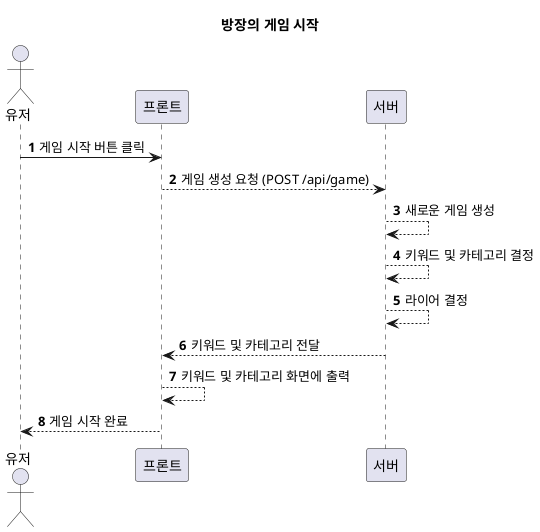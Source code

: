 @startuml
!pragma layout smetana

actor 유저 as user
participant 프론트 as fe
participant 서버 as server

title 방장의 게임 시작

autonumber
user -> fe: 게임 시작 버튼 클릭
fe --> server: 게임 생성 요청 (POST /api/game)
server --> server: 새로운 게임 생성
server --> server: 키워드 및 카테고리 결정
server --> server: 라이어 결정
server --> fe: 키워드 및 카테고리 전달
fe --> fe: 키워드 및 카테고리 화면에 출력
fe --> user: 게임 시작 완료

@enduml